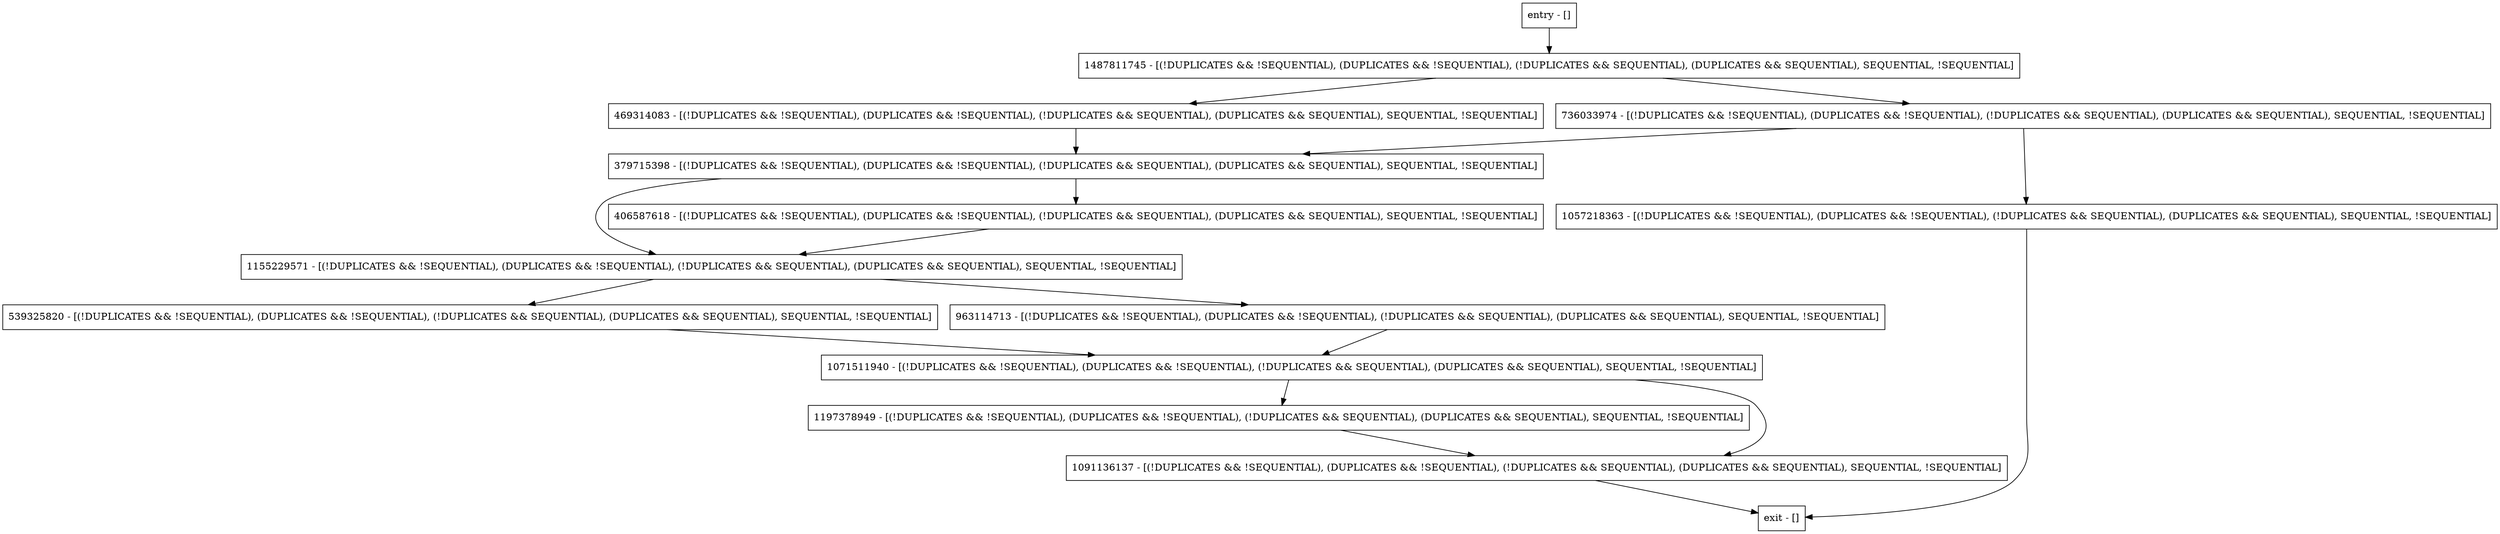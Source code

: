 digraph putInternal {
node [shape=record];
1197378949 [label="1197378949 - [(!DUPLICATES && !SEQUENTIAL), (DUPLICATES && !SEQUENTIAL), (!DUPLICATES && SEQUENTIAL), (DUPLICATES && SEQUENTIAL), SEQUENTIAL, !SEQUENTIAL]"];
1487811745 [label="1487811745 - [(!DUPLICATES && !SEQUENTIAL), (DUPLICATES && !SEQUENTIAL), (!DUPLICATES && SEQUENTIAL), (DUPLICATES && SEQUENTIAL), SEQUENTIAL, !SEQUENTIAL]"];
1091136137 [label="1091136137 - [(!DUPLICATES && !SEQUENTIAL), (DUPLICATES && !SEQUENTIAL), (!DUPLICATES && SEQUENTIAL), (DUPLICATES && SEQUENTIAL), SEQUENTIAL, !SEQUENTIAL]"];
379715398 [label="379715398 - [(!DUPLICATES && !SEQUENTIAL), (DUPLICATES && !SEQUENTIAL), (!DUPLICATES && SEQUENTIAL), (DUPLICATES && SEQUENTIAL), SEQUENTIAL, !SEQUENTIAL]"];
1155229571 [label="1155229571 - [(!DUPLICATES && !SEQUENTIAL), (DUPLICATES && !SEQUENTIAL), (!DUPLICATES && SEQUENTIAL), (DUPLICATES && SEQUENTIAL), SEQUENTIAL, !SEQUENTIAL]"];
406587618 [label="406587618 - [(!DUPLICATES && !SEQUENTIAL), (DUPLICATES && !SEQUENTIAL), (!DUPLICATES && SEQUENTIAL), (DUPLICATES && SEQUENTIAL), SEQUENTIAL, !SEQUENTIAL]"];
736033974 [label="736033974 - [(!DUPLICATES && !SEQUENTIAL), (DUPLICATES && !SEQUENTIAL), (!DUPLICATES && SEQUENTIAL), (DUPLICATES && SEQUENTIAL), SEQUENTIAL, !SEQUENTIAL]"];
1057218363 [label="1057218363 - [(!DUPLICATES && !SEQUENTIAL), (DUPLICATES && !SEQUENTIAL), (!DUPLICATES && SEQUENTIAL), (DUPLICATES && SEQUENTIAL), SEQUENTIAL, !SEQUENTIAL]"];
entry [label="entry - []"];
exit [label="exit - []"];
539325820 [label="539325820 - [(!DUPLICATES && !SEQUENTIAL), (DUPLICATES && !SEQUENTIAL), (!DUPLICATES && SEQUENTIAL), (DUPLICATES && SEQUENTIAL), SEQUENTIAL, !SEQUENTIAL]"];
1071511940 [label="1071511940 - [(!DUPLICATES && !SEQUENTIAL), (DUPLICATES && !SEQUENTIAL), (!DUPLICATES && SEQUENTIAL), (DUPLICATES && SEQUENTIAL), SEQUENTIAL, !SEQUENTIAL]"];
469314083 [label="469314083 - [(!DUPLICATES && !SEQUENTIAL), (DUPLICATES && !SEQUENTIAL), (!DUPLICATES && SEQUENTIAL), (DUPLICATES && SEQUENTIAL), SEQUENTIAL, !SEQUENTIAL]"];
963114713 [label="963114713 - [(!DUPLICATES && !SEQUENTIAL), (DUPLICATES && !SEQUENTIAL), (!DUPLICATES && SEQUENTIAL), (DUPLICATES && SEQUENTIAL), SEQUENTIAL, !SEQUENTIAL]"];
entry;
exit;
1197378949 -> 1091136137;
1487811745 -> 469314083;
1487811745 -> 736033974;
1091136137 -> exit;
379715398 -> 1155229571;
379715398 -> 406587618;
1155229571 -> 539325820;
1155229571 -> 963114713;
406587618 -> 1155229571;
736033974 -> 379715398;
736033974 -> 1057218363;
1057218363 -> exit;
entry -> 1487811745;
539325820 -> 1071511940;
1071511940 -> 1197378949;
1071511940 -> 1091136137;
469314083 -> 379715398;
963114713 -> 1071511940;
}
